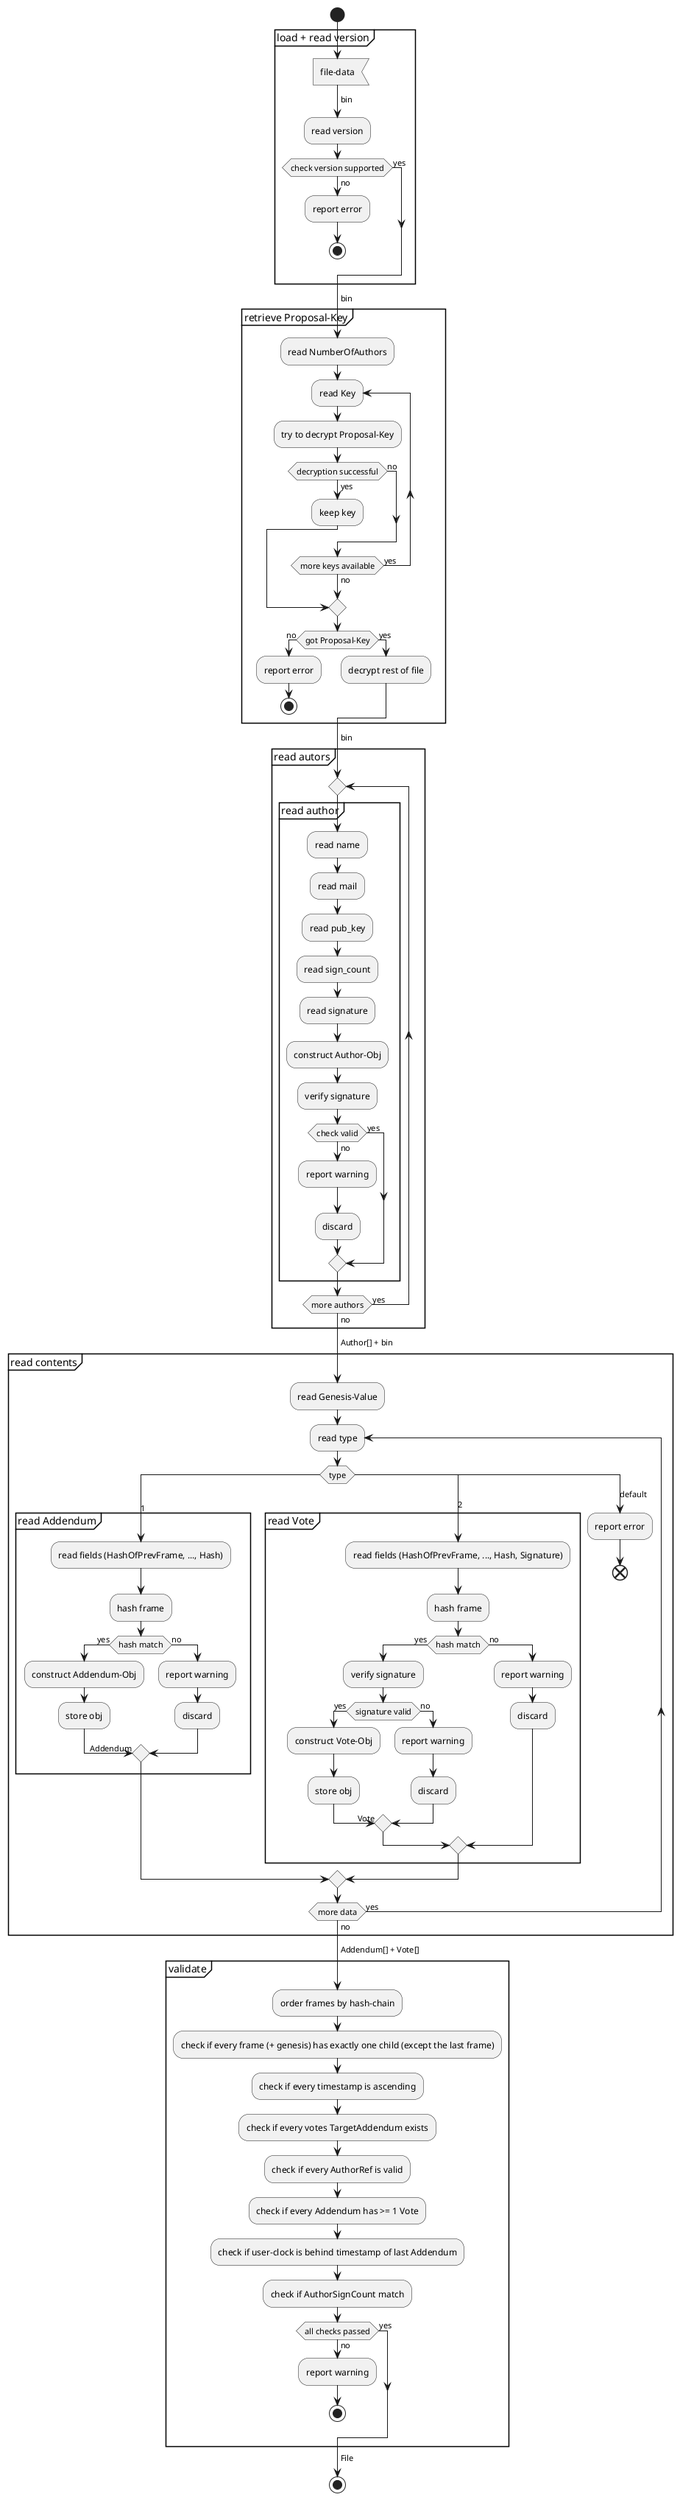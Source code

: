 @startuml

skinparam linetype ortho

start

group "load + read version"
    :file-data<
    -> bin;

    :read version;
    if (check version supported) then (no)
        :report error;
        stop
    else (yes)
    endif

    -> bin;
end group

group "retrieve Proposal-Key"
    :read NumberOfAuthors;

    repeat :read Key;
        :try to decrypt Proposal-Key;
        if (decryption successful) then (yes)
            :keep key;
            break
        else (no)
        endif
    repeat while (more keys available) is (yes) not (no)
    if (got Proposal-Key) then (no)
        :report error;
        stop
    else (yes)
        :decrypt rest of file;
        -> bin;
    endif
end group

group "read autors"
    -> bin;
    repeat
    group "read author"
        :read name;
        :read mail;
        :read pub_key;
        :read sign_count;
        :read signature;
        :construct Author-Obj;
        :verify signature;
        if (check valid) then (no)
            :report warning;
            :discard;
        else (yes)
        endif
    end group
    repeat while (more authors) is (yes) not (no)
    -> Author[] + bin;
end group

group "read contents"
    -> bin;
    :read Genesis-Value;
    repeat :read type;

    switch (type)
    case (1)
    group "read Addendum"
        :read fields (HashOfPrevFrame, ..., Hash);
        :hash frame;
        if (hash match) then (yes)
            :construct Addendum-Obj;
            :store obj;
            -> Addendum;
        else (no)
            :report warning;
            :discard;
        endif
    end group

    case (2)
    group "read Vote"
        :read fields (HashOfPrevFrame, ..., Hash, Signature);
        :hash frame;
        if (hash match) then (yes)
            :verify signature;
            if (signature valid) then (yes)
                :construct Vote-Obj;
                :store obj;
                -> Vote;
            else (no)
                :report warning;
                :discard;
            endif
        else (no)
            :report warning;
            :discard;
        endif
    end group

    case (default)
        :report error;
        end
    endswitch
    repeat while (more data) is (yes) not (no)
    -> Addendum[] + Vote[];
end group

group "validate"
    -> Author[] + Addendum[] + Vote[];
    :order frames by hash-chain;

    :check if every frame (+ genesis) has exactly one child (except the last frame);
    :check if every timestamp is ascending;
    :check if every votes TargetAddendum exists;
    :check if every AuthorRef is valid;
    :check if every Addendum has >= 1 Vote;
    :check if user-clock is behind timestamp of last Addendum;
    :check if AuthorSignCount match;

    if (all checks passed) then (no)
        :report warning;
        stop
    else (yes)
    endif

    -> File;
end group

stop

@enduml

